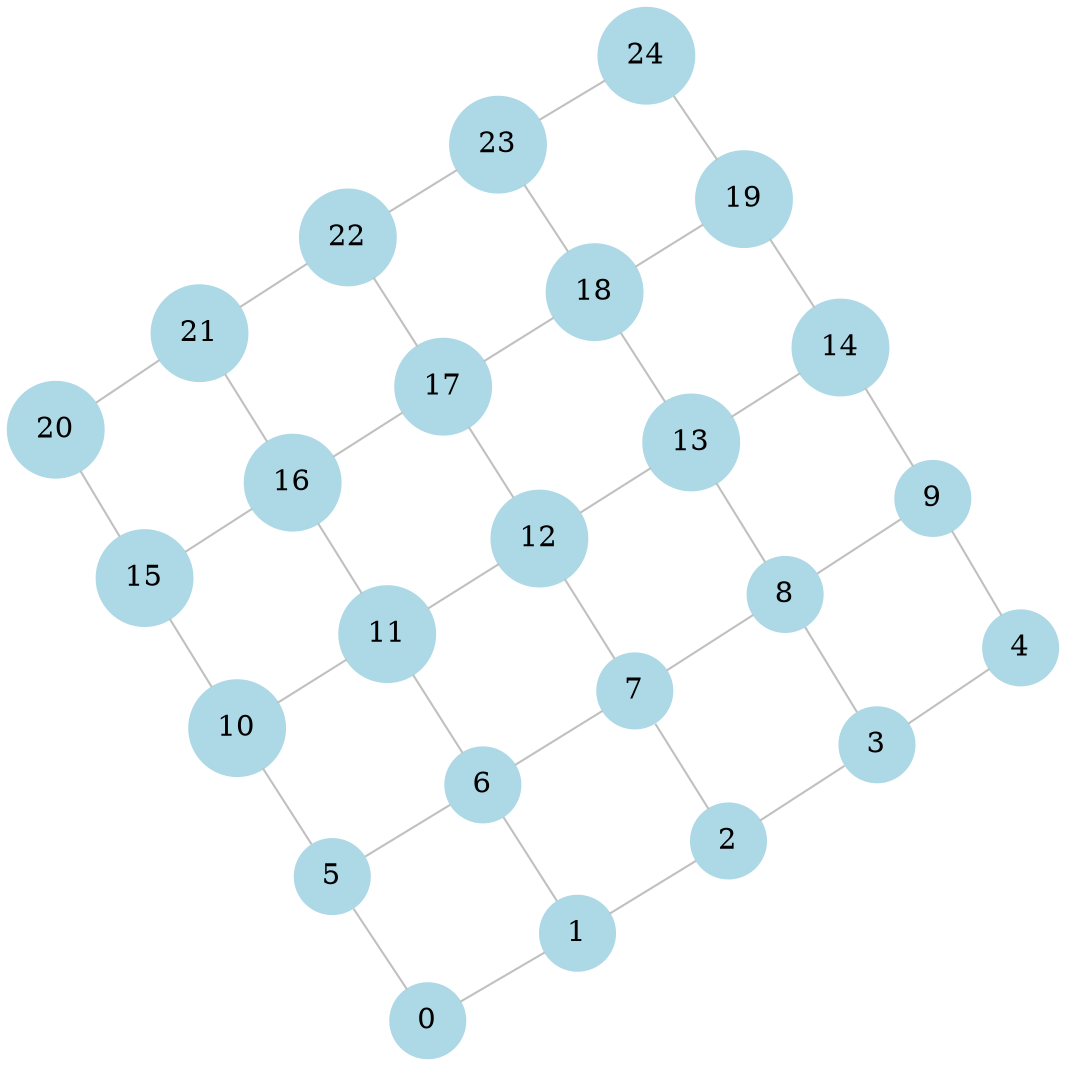 graph G {
graph [layout = neato]
node [shape = circle,
style = filled,
style = filled,
color = lightblue]
edge [color = silver]
0;
1;
2;
3;
4;
5;
6;
7;
8;
9;
10;
11;
12;
13;
14;
15;
16;
17;
18;
19;
20;
21;
22;
23;
24;
0--1 ;
0--5 ;
1--2 ;
1--6 ;
2--3 ;
2--7 ;
3--4 ;
3--8 ;
4--9 ;
5--6 ;
5--10 ;
6--7 ;
6--11 ;
7--8 ;
7--12 ;
8--9 ;
8--13 ;
9--14 ;
10--11 ;
10--15 ;
11--12 ;
11--16 ;
12--13 ;
12--17 ;
13--14 ;
13--18 ;
14--19 ;
15--16 ;
15--20 ;
16--17 ;
16--21 ;
17--18 ;
17--22 ;
18--19 ;
18--23 ;
19--24 ;
20--21 ;
21--22 ;
22--23 ;
23--24 ;
}
